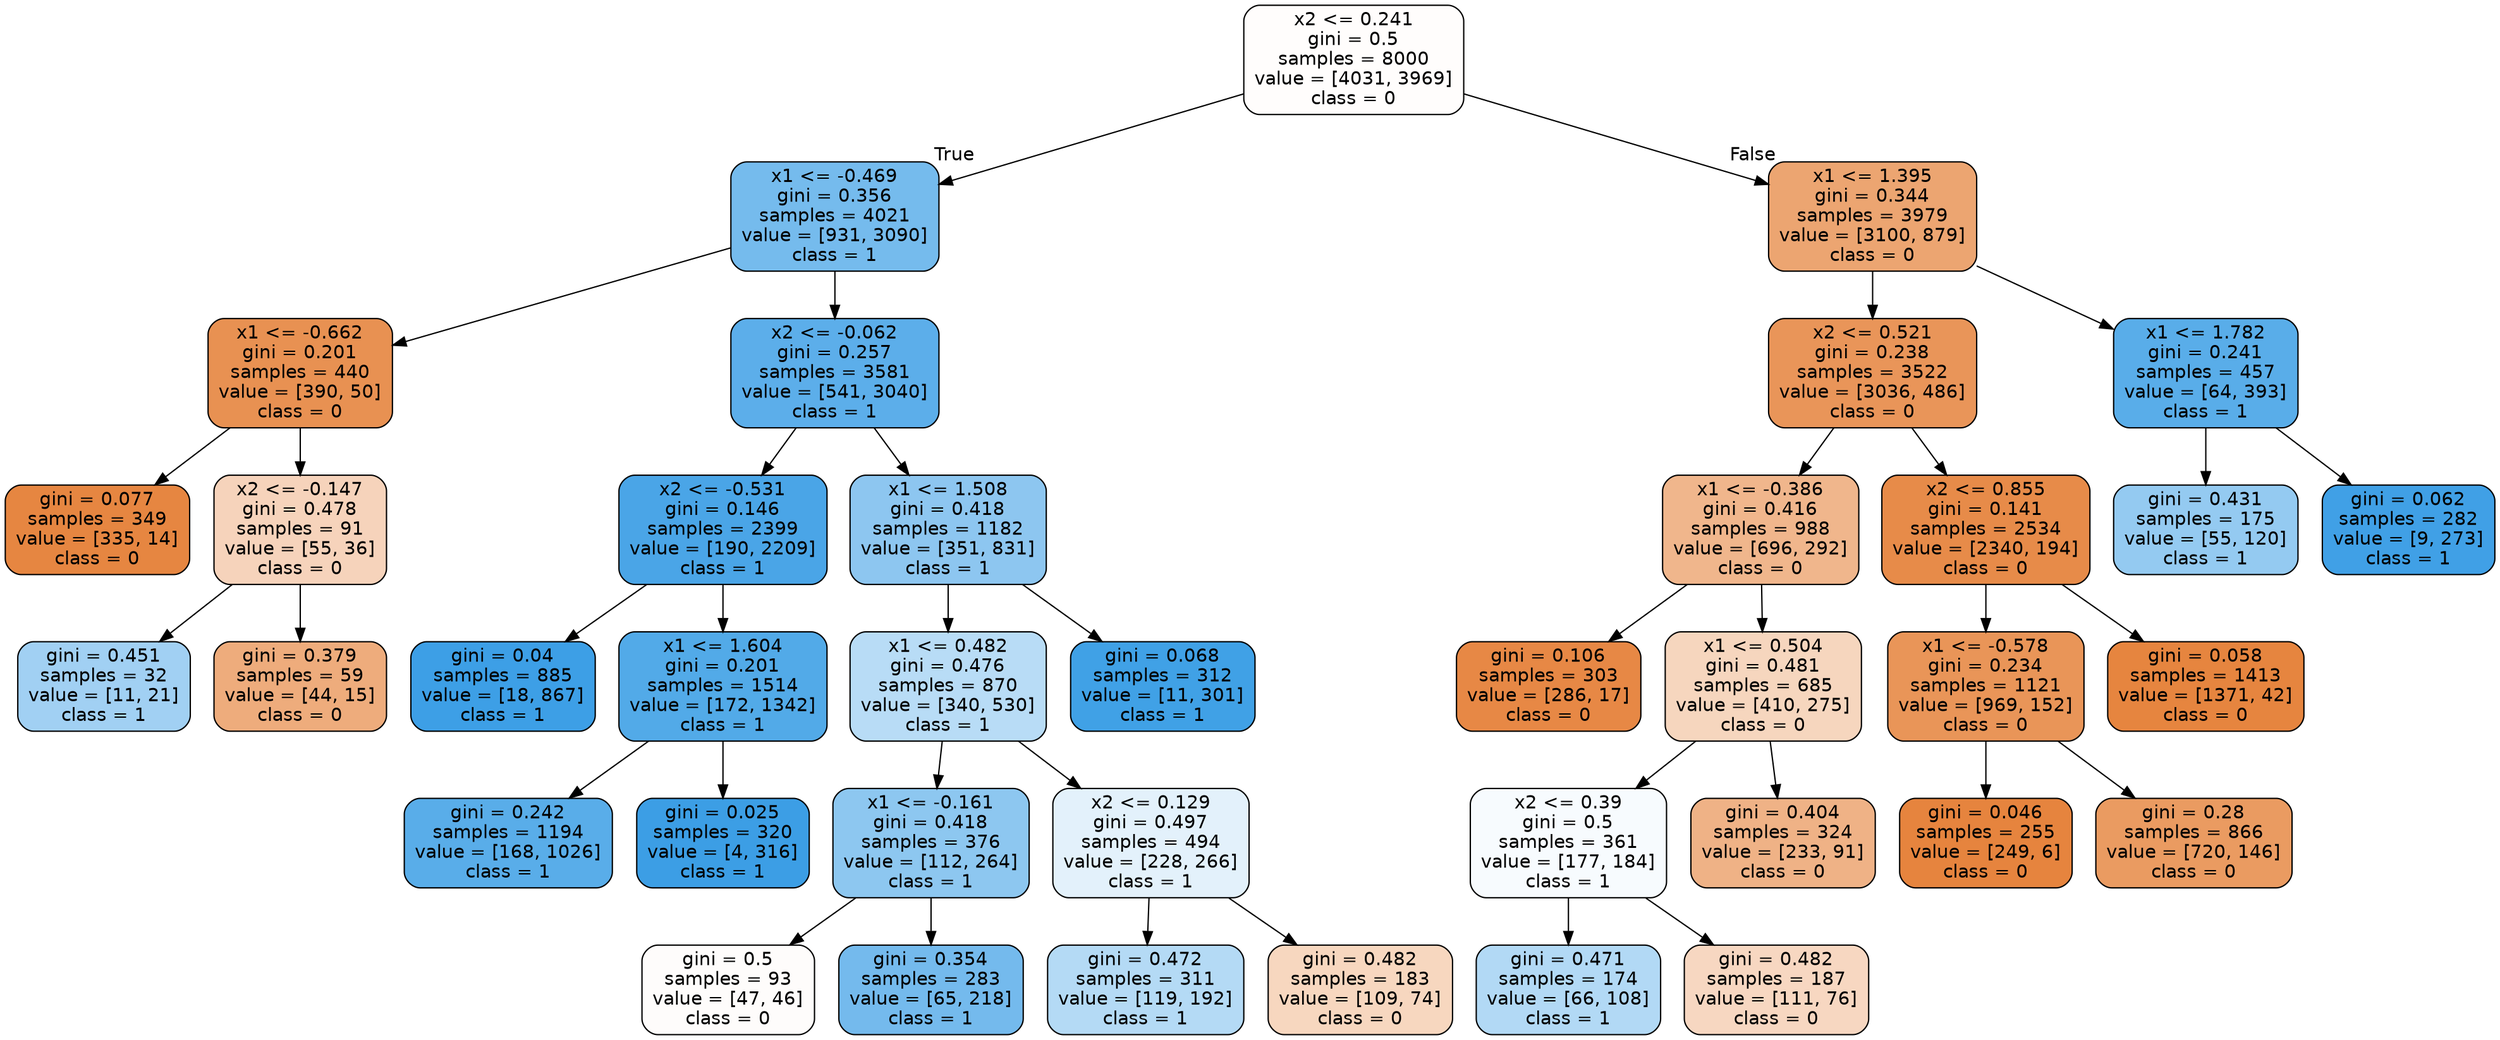 digraph Tree {
node [shape=box, style="filled, rounded", color="black", fontname="helvetica"] ;
edge [fontname="helvetica"] ;
0 [label="x2 <= 0.241\ngini = 0.5\nsamples = 8000\nvalue = [4031, 3969]\nclass = 0", fillcolor="#fffdfc"] ;
1 [label="x1 <= -0.469\ngini = 0.356\nsamples = 4021\nvalue = [931, 3090]\nclass = 1", fillcolor="#75bbed"] ;
0 -> 1 [labeldistance=2.5, labelangle=45, headlabel="True"] ;
3 [label="x1 <= -0.662\ngini = 0.201\nsamples = 440\nvalue = [390, 50]\nclass = 0", fillcolor="#e89152"] ;
1 -> 3 ;
15 [label="gini = 0.077\nsamples = 349\nvalue = [335, 14]\nclass = 0", fillcolor="#e68641"] ;
3 -> 15 ;
16 [label="x2 <= -0.147\ngini = 0.478\nsamples = 91\nvalue = [55, 36]\nclass = 0", fillcolor="#f6d3bb"] ;
3 -> 16 ;
37 [label="gini = 0.451\nsamples = 32\nvalue = [11, 21]\nclass = 1", fillcolor="#a1d0f3"] ;
16 -> 37 ;
38 [label="gini = 0.379\nsamples = 59\nvalue = [44, 15]\nclass = 0", fillcolor="#eeac7c"] ;
16 -> 38 ;
4 [label="x2 <= -0.062\ngini = 0.257\nsamples = 3581\nvalue = [541, 3040]\nclass = 1", fillcolor="#5caeea"] ;
1 -> 4 ;
7 [label="x2 <= -0.531\ngini = 0.146\nsamples = 2399\nvalue = [190, 2209]\nclass = 1", fillcolor="#4aa5e7"] ;
4 -> 7 ;
29 [label="gini = 0.04\nsamples = 885\nvalue = [18, 867]\nclass = 1", fillcolor="#3d9fe6"] ;
7 -> 29 ;
30 [label="x1 <= 1.604\ngini = 0.201\nsamples = 1514\nvalue = [172, 1342]\nclass = 1", fillcolor="#52aae8"] ;
7 -> 30 ;
31 [label="gini = 0.242\nsamples = 1194\nvalue = [168, 1026]\nclass = 1", fillcolor="#59ade9"] ;
30 -> 31 ;
32 [label="gini = 0.025\nsamples = 320\nvalue = [4, 316]\nclass = 1", fillcolor="#3c9ee5"] ;
30 -> 32 ;
8 [label="x1 <= 1.508\ngini = 0.418\nsamples = 1182\nvalue = [351, 831]\nclass = 1", fillcolor="#8dc6f0"] ;
4 -> 8 ;
11 [label="x1 <= 0.482\ngini = 0.476\nsamples = 870\nvalue = [340, 530]\nclass = 1", fillcolor="#b8dcf6"] ;
8 -> 11 ;
23 [label="x1 <= -0.161\ngini = 0.418\nsamples = 376\nvalue = [112, 264]\nclass = 1", fillcolor="#8dc7f0"] ;
11 -> 23 ;
25 [label="gini = 0.5\nsamples = 93\nvalue = [47, 46]\nclass = 0", fillcolor="#fefcfb"] ;
23 -> 25 ;
26 [label="gini = 0.354\nsamples = 283\nvalue = [65, 218]\nclass = 1", fillcolor="#74baed"] ;
23 -> 26 ;
24 [label="x2 <= 0.129\ngini = 0.497\nsamples = 494\nvalue = [228, 266]\nclass = 1", fillcolor="#e3f1fb"] ;
11 -> 24 ;
27 [label="gini = 0.472\nsamples = 311\nvalue = [119, 192]\nclass = 1", fillcolor="#b4daf5"] ;
24 -> 27 ;
28 [label="gini = 0.482\nsamples = 183\nvalue = [109, 74]\nclass = 0", fillcolor="#f7d7bf"] ;
24 -> 28 ;
12 [label="gini = 0.068\nsamples = 312\nvalue = [11, 301]\nclass = 1", fillcolor="#40a1e6"] ;
8 -> 12 ;
2 [label="x1 <= 1.395\ngini = 0.344\nsamples = 3979\nvalue = [3100, 879]\nclass = 0", fillcolor="#eca571"] ;
0 -> 2 [labeldistance=2.5, labelangle=-45, headlabel="False"] ;
5 [label="x2 <= 0.521\ngini = 0.238\nsamples = 3522\nvalue = [3036, 486]\nclass = 0", fillcolor="#e99559"] ;
2 -> 5 ;
9 [label="x1 <= -0.386\ngini = 0.416\nsamples = 988\nvalue = [696, 292]\nclass = 0", fillcolor="#f0b68c"] ;
5 -> 9 ;
13 [label="gini = 0.106\nsamples = 303\nvalue = [286, 17]\nclass = 0", fillcolor="#e78845"] ;
9 -> 13 ;
14 [label="x1 <= 0.504\ngini = 0.481\nsamples = 685\nvalue = [410, 275]\nclass = 0", fillcolor="#f6d6be"] ;
9 -> 14 ;
17 [label="x2 <= 0.39\ngini = 0.5\nsamples = 361\nvalue = [177, 184]\nclass = 1", fillcolor="#f7fbfe"] ;
14 -> 17 ;
35 [label="gini = 0.471\nsamples = 174\nvalue = [66, 108]\nclass = 1", fillcolor="#b2d9f5"] ;
17 -> 35 ;
36 [label="gini = 0.482\nsamples = 187\nvalue = [111, 76]\nclass = 0", fillcolor="#f7d7c1"] ;
17 -> 36 ;
18 [label="gini = 0.404\nsamples = 324\nvalue = [233, 91]\nclass = 0", fillcolor="#efb286"] ;
14 -> 18 ;
10 [label="x2 <= 0.855\ngini = 0.141\nsamples = 2534\nvalue = [2340, 194]\nclass = 0", fillcolor="#e78b49"] ;
5 -> 10 ;
21 [label="x1 <= -0.578\ngini = 0.234\nsamples = 1121\nvalue = [969, 152]\nclass = 0", fillcolor="#e99558"] ;
10 -> 21 ;
33 [label="gini = 0.046\nsamples = 255\nvalue = [249, 6]\nclass = 0", fillcolor="#e6843e"] ;
21 -> 33 ;
34 [label="gini = 0.28\nsamples = 866\nvalue = [720, 146]\nclass = 0", fillcolor="#ea9b61"] ;
21 -> 34 ;
22 [label="gini = 0.058\nsamples = 1413\nvalue = [1371, 42]\nclass = 0", fillcolor="#e6853f"] ;
10 -> 22 ;
6 [label="x1 <= 1.782\ngini = 0.241\nsamples = 457\nvalue = [64, 393]\nclass = 1", fillcolor="#59ade9"] ;
2 -> 6 ;
19 [label="gini = 0.431\nsamples = 175\nvalue = [55, 120]\nclass = 1", fillcolor="#94caf1"] ;
6 -> 19 ;
20 [label="gini = 0.062\nsamples = 282\nvalue = [9, 273]\nclass = 1", fillcolor="#40a0e6"] ;
6 -> 20 ;
}